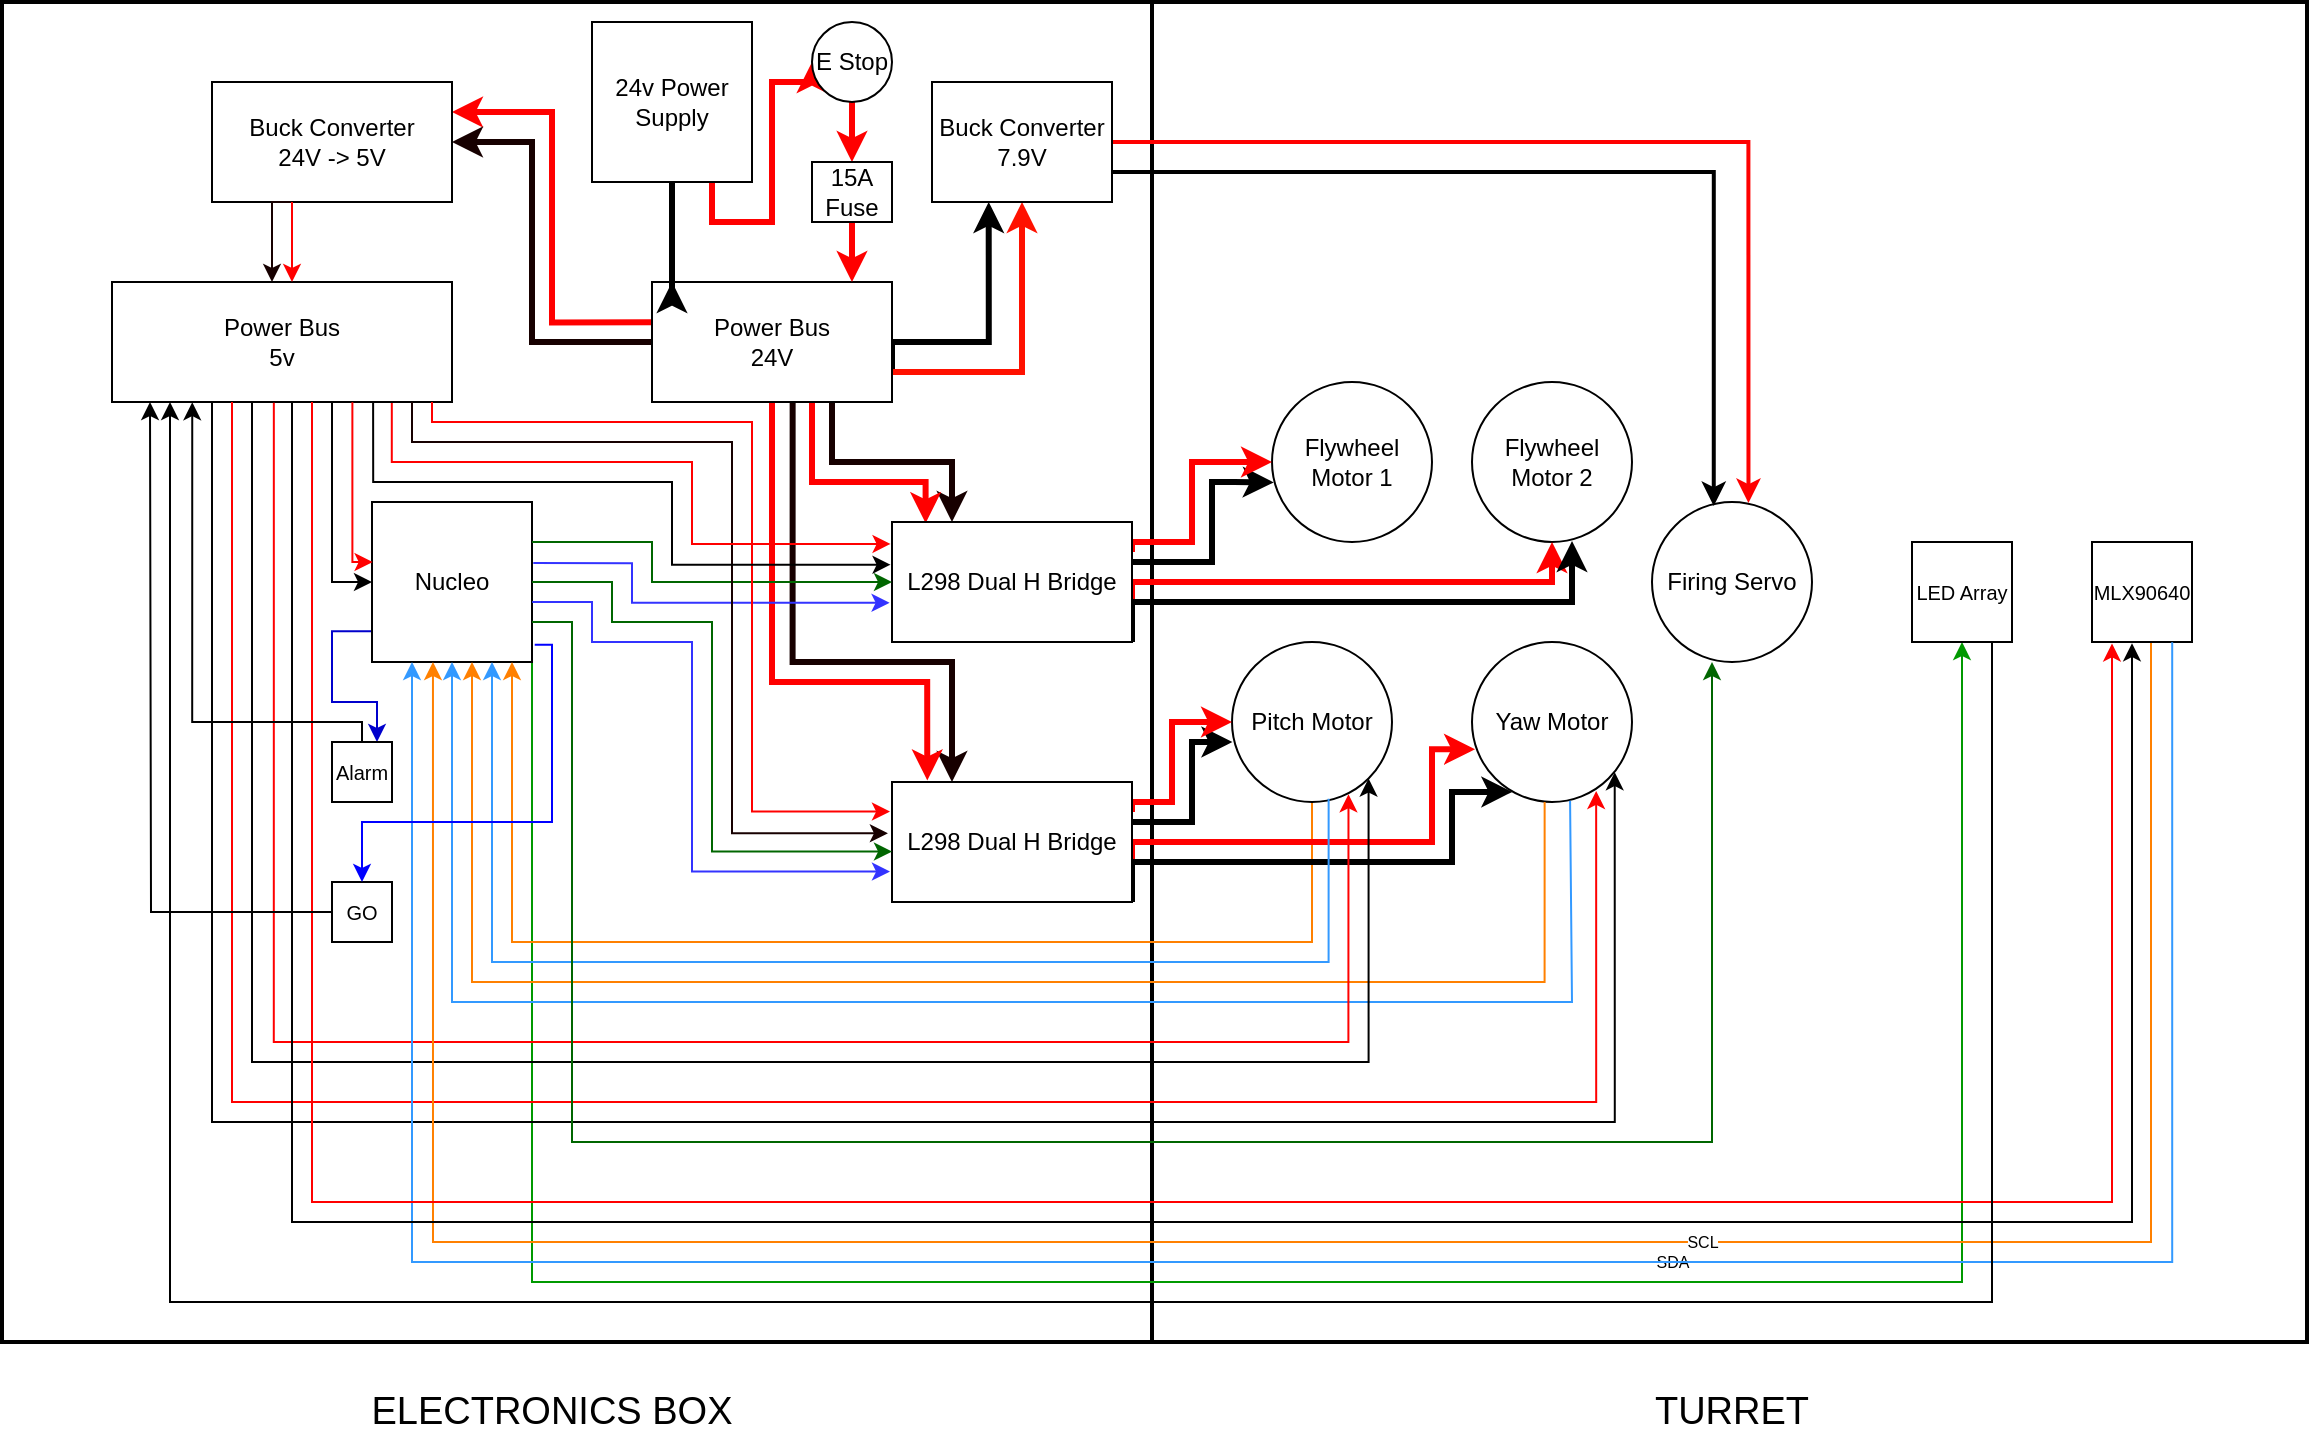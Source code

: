 <mxfile version="21.0.2" type="device"><diagram name="Page-1" id="uXaxqW4HOE2oMU9-lINy"><mxGraphModel dx="1105" dy="527" grid="1" gridSize="10" guides="1" tooltips="1" connect="1" arrows="1" fold="1" page="1" pageScale="1" pageWidth="850" pageHeight="1100" math="0" shadow="0"><root><mxCell id="0"/><mxCell id="1" parent="0"/><mxCell id="eq4LQYTdi-iaVWmIuj9w-11" value="" style="rounded=0;whiteSpace=wrap;html=1;fillColor=none;strokeWidth=2;perimeterSpacing=1;strokeColor=#000000;" vertex="1" parent="1"><mxGeometry x="1370" y="310" width="577.5" height="670" as="geometry"/></mxCell><mxCell id="fKvxcApEPGVRhCs9O-zO-2" value="" style="rounded=0;whiteSpace=wrap;html=1;fillColor=none;strokeWidth=2;perimeterSpacing=1;strokeColor=#000000;" parent="1" vertex="1"><mxGeometry x="795" y="310" width="575" height="670" as="geometry"/></mxCell><mxCell id="eq4LQYTdi-iaVWmIuj9w-7" style="edgeStyle=orthogonalEdgeStyle;rounded=0;orthogonalLoop=1;jettySize=auto;html=1;exitX=-0.001;exitY=0.808;exitDx=0;exitDy=0;entryX=0.75;entryY=0;entryDx=0;entryDy=0;exitPerimeter=0;strokeColor=#0000CC;" edge="1" parent="1" source="RrbfduLcH5w2fyjasYTY-1" target="eq4LQYTdi-iaVWmIuj9w-3"><mxGeometry relative="1" as="geometry"/></mxCell><mxCell id="eq4LQYTdi-iaVWmIuj9w-9" style="edgeStyle=orthogonalEdgeStyle;rounded=0;orthogonalLoop=1;jettySize=auto;html=1;exitX=1;exitY=1;exitDx=0;exitDy=0;entryX=0.5;entryY=1;entryDx=0;entryDy=0;strokeColor=#009900;" edge="1" parent="1" source="RrbfduLcH5w2fyjasYTY-1" target="eq4LQYTdi-iaVWmIuj9w-1"><mxGeometry relative="1" as="geometry"><Array as="points"><mxPoint x="1060" y="950"/><mxPoint x="1775" y="950"/></Array></mxGeometry></mxCell><mxCell id="RrbfduLcH5w2fyjasYTY-1" value="Nucleo" style="whiteSpace=wrap;html=1;aspect=fixed;" parent="1" vertex="1"><mxGeometry x="980" y="560" width="80" height="80" as="geometry"/></mxCell><mxCell id="RrbfduLcH5w2fyjasYTY-29" style="edgeStyle=orthogonalEdgeStyle;rounded=0;orthogonalLoop=1;jettySize=auto;html=1;exitX=0.75;exitY=1;exitDx=0;exitDy=0;strokeColor=#ff0000;strokeWidth=3;entryX=0;entryY=0.5;entryDx=0;entryDy=0;" parent="1" source="RrbfduLcH5w2fyjasYTY-2" target="eq4LQYTdi-iaVWmIuj9w-22" edge="1"><mxGeometry relative="1" as="geometry"><mxPoint x="1190" y="350" as="targetPoint"/><Array as="points"><mxPoint x="1150" y="420"/><mxPoint x="1180" y="420"/><mxPoint x="1180" y="350"/></Array></mxGeometry></mxCell><mxCell id="RrbfduLcH5w2fyjasYTY-2" value="24v Power Supply" style="whiteSpace=wrap;html=1;aspect=fixed;" parent="1" vertex="1"><mxGeometry x="1090" y="320" width="80" height="80" as="geometry"/></mxCell><mxCell id="RrbfduLcH5w2fyjasYTY-26" style="edgeStyle=orthogonalEdgeStyle;rounded=0;orthogonalLoop=1;jettySize=auto;html=1;exitX=-0.003;exitY=0.336;exitDx=0;exitDy=0;strokeColor=#FF0000;entryX=1;entryY=0.25;entryDx=0;entryDy=0;strokeWidth=3;exitPerimeter=0;" parent="1" source="RrbfduLcH5w2fyjasYTY-3" target="RrbfduLcH5w2fyjasYTY-56" edge="1"><mxGeometry relative="1" as="geometry"><mxPoint x="1090" y="465.19" as="targetPoint"/><Array as="points"><mxPoint x="1070" y="470"/><mxPoint x="1070" y="365"/></Array></mxGeometry></mxCell><mxCell id="RrbfduLcH5w2fyjasYTY-27" style="edgeStyle=orthogonalEdgeStyle;rounded=0;orthogonalLoop=1;jettySize=auto;html=1;exitX=0;exitY=0.5;exitDx=0;exitDy=0;entryX=1;entryY=0.5;entryDx=0;entryDy=0;strokeColor=#170000;strokeWidth=3;" parent="1" source="RrbfduLcH5w2fyjasYTY-3" target="RrbfduLcH5w2fyjasYTY-56" edge="1"><mxGeometry relative="1" as="geometry"><Array as="points"><mxPoint x="1060" y="480"/><mxPoint x="1060" y="380"/></Array></mxGeometry></mxCell><mxCell id="RrbfduLcH5w2fyjasYTY-43" style="edgeStyle=orthogonalEdgeStyle;rounded=0;orthogonalLoop=1;jettySize=auto;html=1;exitX=0.75;exitY=1;exitDx=0;exitDy=0;entryX=0.25;entryY=0;entryDx=0;entryDy=0;strokeColor=#170000;strokeWidth=3;" parent="1" source="RrbfduLcH5w2fyjasYTY-3" target="RrbfduLcH5w2fyjasYTY-8" edge="1"><mxGeometry relative="1" as="geometry"/></mxCell><mxCell id="RrbfduLcH5w2fyjasYTY-44" style="edgeStyle=orthogonalEdgeStyle;rounded=0;orthogonalLoop=1;jettySize=auto;html=1;strokeColor=#FF0000;entryX=0.14;entryY=0.01;entryDx=0;entryDy=0;entryPerimeter=0;strokeWidth=3;" parent="1" target="RrbfduLcH5w2fyjasYTY-8" edge="1"><mxGeometry relative="1" as="geometry"><mxPoint x="1200" y="510" as="sourcePoint"/><Array as="points"><mxPoint x="1200" y="550"/><mxPoint x="1257" y="550"/></Array></mxGeometry></mxCell><mxCell id="RrbfduLcH5w2fyjasYTY-45" style="edgeStyle=orthogonalEdgeStyle;rounded=0;orthogonalLoop=1;jettySize=auto;html=1;exitX=0.586;exitY=1.007;exitDx=0;exitDy=0;entryX=0.25;entryY=0;entryDx=0;entryDy=0;strokeColor=#170000;exitPerimeter=0;strokeWidth=3;" parent="1" source="RrbfduLcH5w2fyjasYTY-3" target="RrbfduLcH5w2fyjasYTY-23" edge="1"><mxGeometry relative="1" as="geometry"><Array as="points"><mxPoint x="1190" y="640"/><mxPoint x="1270" y="640"/></Array></mxGeometry></mxCell><mxCell id="RrbfduLcH5w2fyjasYTY-46" style="edgeStyle=orthogonalEdgeStyle;rounded=0;orthogonalLoop=1;jettySize=auto;html=1;entryX=0.147;entryY=-0.013;entryDx=0;entryDy=0;entryPerimeter=0;strokeColor=#FF0000;exitX=0.5;exitY=1;exitDx=0;exitDy=0;strokeWidth=3;" parent="1" source="RrbfduLcH5w2fyjasYTY-3" target="RrbfduLcH5w2fyjasYTY-23" edge="1"><mxGeometry relative="1" as="geometry"><mxPoint x="1150" y="520" as="sourcePoint"/><Array as="points"><mxPoint x="1180" y="650"/><mxPoint x="1258" y="650"/></Array></mxGeometry></mxCell><mxCell id="eq4LQYTdi-iaVWmIuj9w-16" style="edgeStyle=orthogonalEdgeStyle;rounded=0;orthogonalLoop=1;jettySize=auto;html=1;exitX=1;exitY=0.75;exitDx=0;exitDy=0;entryX=0.315;entryY=1;entryDx=0;entryDy=0;entryPerimeter=0;strokeWidth=3;" edge="1" parent="1" source="RrbfduLcH5w2fyjasYTY-3" target="eq4LQYTdi-iaVWmIuj9w-14"><mxGeometry relative="1" as="geometry"><Array as="points"><mxPoint x="1240" y="480"/><mxPoint x="1288" y="480"/></Array></mxGeometry></mxCell><mxCell id="eq4LQYTdi-iaVWmIuj9w-17" style="edgeStyle=orthogonalEdgeStyle;rounded=0;orthogonalLoop=1;jettySize=auto;html=1;exitX=1;exitY=0.75;exitDx=0;exitDy=0;strokeWidth=3;strokeColor=#FF1100;" edge="1" parent="1" source="RrbfduLcH5w2fyjasYTY-3" target="eq4LQYTdi-iaVWmIuj9w-14"><mxGeometry relative="1" as="geometry"/></mxCell><mxCell id="RrbfduLcH5w2fyjasYTY-3" value="Power Bus&lt;br&gt;24V" style="whiteSpace=wrap;html=1;" parent="1" vertex="1"><mxGeometry x="1120" y="450" width="120" height="60" as="geometry"/></mxCell><mxCell id="RrbfduLcH5w2fyjasYTY-5" value="Power Bus&lt;br&gt;5v" style="whiteSpace=wrap;html=1;" parent="1" vertex="1"><mxGeometry x="850" y="450" width="170" height="60" as="geometry"/></mxCell><mxCell id="RrbfduLcH5w2fyjasYTY-6" value="Flywheel&lt;br&gt;Motor 1" style="ellipse;whiteSpace=wrap;html=1;" parent="1" vertex="1"><mxGeometry x="1430" y="500" width="80" height="80" as="geometry"/></mxCell><mxCell id="RrbfduLcH5w2fyjasYTY-7" value="Flywheel&lt;br&gt;Motor 2" style="ellipse;whiteSpace=wrap;html=1;" parent="1" vertex="1"><mxGeometry x="1530" y="500" width="80" height="80" as="geometry"/></mxCell><mxCell id="RrbfduLcH5w2fyjasYTY-11" style="edgeStyle=orthogonalEdgeStyle;rounded=0;orthogonalLoop=1;jettySize=auto;html=1;entryX=0.011;entryY=0.628;entryDx=0;entryDy=0;entryPerimeter=0;strokeWidth=3;" parent="1" source="RrbfduLcH5w2fyjasYTY-8" target="RrbfduLcH5w2fyjasYTY-6" edge="1"><mxGeometry relative="1" as="geometry"><Array as="points"><mxPoint x="1400" y="590"/><mxPoint x="1400" y="550"/><mxPoint x="1411" y="550"/></Array></mxGeometry></mxCell><mxCell id="RrbfduLcH5w2fyjasYTY-12" style="edgeStyle=orthogonalEdgeStyle;rounded=0;orthogonalLoop=1;jettySize=auto;html=1;exitX=1;exitY=0.25;exitDx=0;exitDy=0;entryX=0;entryY=0.5;entryDx=0;entryDy=0;strokeColor=#ff0000;strokeWidth=3;" parent="1" source="RrbfduLcH5w2fyjasYTY-8" target="RrbfduLcH5w2fyjasYTY-6" edge="1"><mxGeometry relative="1" as="geometry"><Array as="points"><mxPoint x="1360" y="580"/><mxPoint x="1390" y="580"/><mxPoint x="1390" y="540"/></Array></mxGeometry></mxCell><mxCell id="RrbfduLcH5w2fyjasYTY-13" style="edgeStyle=orthogonalEdgeStyle;rounded=0;orthogonalLoop=1;jettySize=auto;html=1;exitX=1;exitY=0.75;exitDx=0;exitDy=0;entryX=0.5;entryY=1;entryDx=0;entryDy=0;strokeColor=#ff0000;strokeWidth=3;" parent="1" source="RrbfduLcH5w2fyjasYTY-8" target="RrbfduLcH5w2fyjasYTY-7" edge="1"><mxGeometry relative="1" as="geometry"><Array as="points"><mxPoint x="1360" y="600"/><mxPoint x="1570" y="600"/></Array></mxGeometry></mxCell><mxCell id="RrbfduLcH5w2fyjasYTY-14" style="edgeStyle=orthogonalEdgeStyle;rounded=0;orthogonalLoop=1;jettySize=auto;html=1;exitX=1;exitY=1;exitDx=0;exitDy=0;entryX=0.633;entryY=0.994;entryDx=0;entryDy=0;entryPerimeter=0;strokeWidth=3;" parent="1" source="RrbfduLcH5w2fyjasYTY-8" target="RrbfduLcH5w2fyjasYTY-7" edge="1"><mxGeometry relative="1" as="geometry"><mxPoint x="1540" y="610" as="targetPoint"/><Array as="points"><mxPoint x="1360" y="610"/><mxPoint x="1580" y="610"/><mxPoint x="1580" y="580"/></Array></mxGeometry></mxCell><mxCell id="RrbfduLcH5w2fyjasYTY-8" value="L298 Dual H Bridge" style="whiteSpace=wrap;html=1;" parent="1" vertex="1"><mxGeometry x="1240" y="570" width="120" height="60" as="geometry"/></mxCell><mxCell id="RrbfduLcH5w2fyjasYTY-47" style="edgeStyle=orthogonalEdgeStyle;rounded=0;orthogonalLoop=1;jettySize=auto;html=1;exitX=0.5;exitY=1;exitDx=0;exitDy=0;strokeColor=#FF8000;entryX=0.875;entryY=1;entryDx=0;entryDy=0;entryPerimeter=0;" parent="1" source="RrbfduLcH5w2fyjasYTY-17" target="RrbfduLcH5w2fyjasYTY-1" edge="1"><mxGeometry relative="1" as="geometry"><mxPoint x="1050" y="670" as="targetPoint"/><Array as="points"><mxPoint x="1450" y="780"/><mxPoint x="1050" y="780"/></Array></mxGeometry></mxCell><mxCell id="RrbfduLcH5w2fyjasYTY-17" value="Pitch Motor" style="ellipse;whiteSpace=wrap;html=1;" parent="1" vertex="1"><mxGeometry x="1410" y="630" width="80" height="80" as="geometry"/></mxCell><mxCell id="RrbfduLcH5w2fyjasYTY-18" value="Yaw Motor" style="ellipse;whiteSpace=wrap;html=1;" parent="1" vertex="1"><mxGeometry x="1530" y="630" width="80" height="80" as="geometry"/></mxCell><mxCell id="RrbfduLcH5w2fyjasYTY-19" style="edgeStyle=orthogonalEdgeStyle;rounded=0;orthogonalLoop=1;jettySize=auto;html=1;entryX=0.003;entryY=0.63;entryDx=0;entryDy=0;entryPerimeter=0;strokeWidth=3;" parent="1" source="RrbfduLcH5w2fyjasYTY-23" target="RrbfduLcH5w2fyjasYTY-17" edge="1"><mxGeometry relative="1" as="geometry"><Array as="points"><mxPoint x="1390" y="720"/><mxPoint x="1390" y="680"/><mxPoint x="1410" y="680"/></Array><mxPoint x="1400" y="680" as="targetPoint"/></mxGeometry></mxCell><mxCell id="RrbfduLcH5w2fyjasYTY-20" style="edgeStyle=orthogonalEdgeStyle;rounded=0;orthogonalLoop=1;jettySize=auto;html=1;exitX=1;exitY=0.25;exitDx=0;exitDy=0;strokeColor=#ff0000;strokeWidth=3;" parent="1" source="RrbfduLcH5w2fyjasYTY-23" edge="1"><mxGeometry relative="1" as="geometry"><Array as="points"><mxPoint x="1360" y="710"/><mxPoint x="1380" y="710"/><mxPoint x="1380" y="670"/></Array><mxPoint x="1410" y="670" as="targetPoint"/></mxGeometry></mxCell><mxCell id="RrbfduLcH5w2fyjasYTY-21" style="edgeStyle=orthogonalEdgeStyle;rounded=0;orthogonalLoop=1;jettySize=auto;html=1;exitX=1;exitY=0.75;exitDx=0;exitDy=0;strokeColor=#ff0000;strokeWidth=3;entryX=0.019;entryY=0.67;entryDx=0;entryDy=0;entryPerimeter=0;" parent="1" source="RrbfduLcH5w2fyjasYTY-23" target="RrbfduLcH5w2fyjasYTY-18" edge="1"><mxGeometry relative="1" as="geometry"><Array as="points"><mxPoint x="1360" y="730"/><mxPoint x="1510" y="730"/><mxPoint x="1510" y="684"/></Array><mxPoint x="1500" y="693" as="targetPoint"/></mxGeometry></mxCell><mxCell id="RrbfduLcH5w2fyjasYTY-22" style="edgeStyle=orthogonalEdgeStyle;rounded=0;orthogonalLoop=1;jettySize=auto;html=1;exitX=1;exitY=1;exitDx=0;exitDy=0;strokeWidth=3;entryX=0.252;entryY=0.937;entryDx=0;entryDy=0;entryPerimeter=0;" parent="1" source="RrbfduLcH5w2fyjasYTY-23" target="RrbfduLcH5w2fyjasYTY-18" edge="1"><mxGeometry relative="1" as="geometry"><Array as="points"><mxPoint x="1360" y="740"/><mxPoint x="1520" y="740"/><mxPoint x="1520" y="705"/></Array><mxPoint x="1530" y="710" as="targetPoint"/></mxGeometry></mxCell><mxCell id="RrbfduLcH5w2fyjasYTY-23" value="L298 Dual H Bridge" style="whiteSpace=wrap;html=1;" parent="1" vertex="1"><mxGeometry x="1240" y="700" width="120" height="60" as="geometry"/></mxCell><mxCell id="RrbfduLcH5w2fyjasYTY-36" value="" style="endArrow=classic;html=1;rounded=0;strokeColor=#006600;entryX=0;entryY=0.5;entryDx=0;entryDy=0;edgeStyle=orthogonalEdgeStyle;" parent="1" target="RrbfduLcH5w2fyjasYTY-8" edge="1"><mxGeometry width="50" height="50" relative="1" as="geometry"><mxPoint x="1060" y="580" as="sourcePoint"/><mxPoint x="1270" y="590" as="targetPoint"/><Array as="points"><mxPoint x="1120" y="580"/><mxPoint x="1120" y="600"/></Array></mxGeometry></mxCell><mxCell id="RrbfduLcH5w2fyjasYTY-37" value="" style="endArrow=classic;html=1;rounded=0;strokeColor=#3333FF;exitX=1.008;exitY=0.382;exitDx=0;exitDy=0;exitPerimeter=0;entryX=-0.01;entryY=0.673;entryDx=0;entryDy=0;entryPerimeter=0;edgeStyle=orthogonalEdgeStyle;" parent="1" source="RrbfduLcH5w2fyjasYTY-1" target="RrbfduLcH5w2fyjasYTY-8" edge="1"><mxGeometry width="50" height="50" relative="1" as="geometry"><mxPoint x="1070" y="610" as="sourcePoint"/><mxPoint x="1170" y="630" as="targetPoint"/><Array as="points"><mxPoint x="1110" y="591"/><mxPoint x="1110" y="610"/></Array></mxGeometry></mxCell><mxCell id="RrbfduLcH5w2fyjasYTY-38" value="" style="endArrow=classic;html=1;rounded=0;strokeColor=#FF0000;entryX=-0.006;entryY=0.167;entryDx=0;entryDy=0;entryPerimeter=0;edgeStyle=orthogonalEdgeStyle;" parent="1" edge="1"><mxGeometry width="50" height="50" relative="1" as="geometry"><mxPoint x="1010" y="510" as="sourcePoint"/><mxPoint x="1239" y="714.8" as="targetPoint"/><Array as="points"><mxPoint x="1010" y="520"/><mxPoint x="1170" y="520"/><mxPoint x="1170" y="715"/></Array></mxGeometry></mxCell><mxCell id="RrbfduLcH5w2fyjasYTY-40" value="" style="endArrow=classic;html=1;rounded=0;strokeColor=#006600;entryX=0;entryY=0.5;entryDx=0;entryDy=0;edgeStyle=orthogonalEdgeStyle;" parent="1" edge="1"><mxGeometry width="50" height="50" relative="1" as="geometry"><mxPoint x="1060" y="600" as="sourcePoint"/><mxPoint x="1240" y="734.8" as="targetPoint"/><Array as="points"><mxPoint x="1100" y="600"/><mxPoint x="1100" y="620"/><mxPoint x="1150" y="620"/><mxPoint x="1150" y="735"/></Array></mxGeometry></mxCell><mxCell id="RrbfduLcH5w2fyjasYTY-41" value="" style="endArrow=classic;html=1;rounded=0;strokeColor=#3333FF;entryX=-0.01;entryY=0.673;entryDx=0;entryDy=0;entryPerimeter=0;edgeStyle=orthogonalEdgeStyle;exitX=1.001;exitY=0.625;exitDx=0;exitDy=0;exitPerimeter=0;" parent="1" source="RrbfduLcH5w2fyjasYTY-1" edge="1"><mxGeometry width="50" height="50" relative="1" as="geometry"><mxPoint x="1070" y="633" as="sourcePoint"/><mxPoint x="1239" y="744.8" as="targetPoint"/><Array as="points"><mxPoint x="1090" y="610"/><mxPoint x="1090" y="630"/><mxPoint x="1140" y="630"/><mxPoint x="1140" y="745"/></Array></mxGeometry></mxCell><mxCell id="RrbfduLcH5w2fyjasYTY-42" value="" style="endArrow=classic;html=1;rounded=0;strokeColor=#170000;entryX=-0.017;entryY=0.427;entryDx=0;entryDy=0;entryPerimeter=0;edgeStyle=orthogonalEdgeStyle;" parent="1" target="RrbfduLcH5w2fyjasYTY-23" edge="1"><mxGeometry width="50" height="50" relative="1" as="geometry"><mxPoint x="1000" y="510" as="sourcePoint"/><mxPoint x="1270" y="590" as="targetPoint"/><Array as="points"><mxPoint x="1000" y="510"/><mxPoint x="1000" y="530"/><mxPoint x="1160" y="530"/><mxPoint x="1160" y="726"/></Array></mxGeometry></mxCell><mxCell id="RrbfduLcH5w2fyjasYTY-48" value="" style="endArrow=classic;html=1;rounded=0;strokeColor=#3399FF;entryX=0.75;entryY=1;entryDx=0;entryDy=0;exitX=0.604;exitY=0.979;exitDx=0;exitDy=0;exitPerimeter=0;edgeStyle=orthogonalEdgeStyle;" parent="1" source="RrbfduLcH5w2fyjasYTY-17" target="RrbfduLcH5w2fyjasYTY-1" edge="1"><mxGeometry width="50" height="50" relative="1" as="geometry"><mxPoint x="1180" y="680" as="sourcePoint"/><mxPoint x="1230" y="630" as="targetPoint"/><Array as="points"><mxPoint x="1458" y="790"/><mxPoint x="1040" y="790"/></Array></mxGeometry></mxCell><mxCell id="RrbfduLcH5w2fyjasYTY-49" style="rounded=0;orthogonalLoop=1;jettySize=auto;html=1;exitX=0.613;exitY=0.992;exitDx=0;exitDy=0;strokeColor=#3399FF;exitPerimeter=0;edgeStyle=orthogonalEdgeStyle;entryX=0.5;entryY=1;entryDx=0;entryDy=0;" parent="1" source="RrbfduLcH5w2fyjasYTY-18" target="RrbfduLcH5w2fyjasYTY-1" edge="1"><mxGeometry relative="1" as="geometry"><mxPoint x="1460" y="720" as="sourcePoint"/><mxPoint x="1000" y="660" as="targetPoint"/><Array as="points"><mxPoint x="1580" y="709"/><mxPoint x="1580" y="810"/><mxPoint x="1020" y="810"/></Array></mxGeometry></mxCell><mxCell id="RrbfduLcH5w2fyjasYTY-51" value="" style="endArrow=classic;html=1;rounded=0;strokeColor=#FF8000;exitX=0.454;exitY=1;exitDx=0;exitDy=0;exitPerimeter=0;edgeStyle=orthogonalEdgeStyle;" parent="1" source="RrbfduLcH5w2fyjasYTY-18" edge="1"><mxGeometry width="50" height="50" relative="1" as="geometry"><mxPoint x="1468" y="718" as="sourcePoint"/><mxPoint x="1030" y="640" as="targetPoint"/><Array as="points"><mxPoint x="1546" y="800"/><mxPoint x="1030" y="800"/><mxPoint x="1030" y="640"/></Array></mxGeometry></mxCell><mxCell id="RrbfduLcH5w2fyjasYTY-52" value="" style="endArrow=classic;html=1;rounded=0;strokeColor=#FF0000;entryX=0.728;entryY=0.952;entryDx=0;entryDy=0;entryPerimeter=0;edgeStyle=orthogonalEdgeStyle;exitX=0.476;exitY=1.006;exitDx=0;exitDy=0;exitPerimeter=0;" parent="1" source="RrbfduLcH5w2fyjasYTY-5" target="RrbfduLcH5w2fyjasYTY-17" edge="1"><mxGeometry width="50" height="50" relative="1" as="geometry"><mxPoint x="950" y="510" as="sourcePoint"/><mxPoint x="1330" y="570" as="targetPoint"/><Array as="points"><mxPoint x="931" y="830"/><mxPoint x="1468" y="830"/></Array></mxGeometry></mxCell><mxCell id="RrbfduLcH5w2fyjasYTY-53" value="" style="endArrow=classic;html=1;rounded=0;strokeColor=#000000;entryX=1;entryY=1;entryDx=0;entryDy=0;edgeStyle=orthogonalEdgeStyle;" parent="1" target="RrbfduLcH5w2fyjasYTY-17" edge="1"><mxGeometry width="50" height="50" relative="1" as="geometry"><mxPoint x="920" y="510" as="sourcePoint"/><mxPoint x="1330" y="570" as="targetPoint"/><Array as="points"><mxPoint x="920" y="510"/><mxPoint x="920" y="840"/><mxPoint x="1478" y="840"/></Array></mxGeometry></mxCell><mxCell id="RrbfduLcH5w2fyjasYTY-54" value="" style="endArrow=classic;html=1;rounded=0;strokeColor=#FF0000;entryX=0.776;entryY=0.931;entryDx=0;entryDy=0;entryPerimeter=0;edgeStyle=orthogonalEdgeStyle;" parent="1" target="RrbfduLcH5w2fyjasYTY-18" edge="1"><mxGeometry width="50" height="50" relative="1" as="geometry"><mxPoint x="910" y="510" as="sourcePoint"/><mxPoint x="1330" y="570" as="targetPoint"/><Array as="points"><mxPoint x="910" y="510"/><mxPoint x="910" y="860"/><mxPoint x="1572" y="860"/></Array></mxGeometry></mxCell><mxCell id="RrbfduLcH5w2fyjasYTY-55" value="" style="endArrow=classic;html=1;rounded=0;strokeColor=#000000;edgeStyle=orthogonalEdgeStyle;entryX=0.892;entryY=0.814;entryDx=0;entryDy=0;entryPerimeter=0;" parent="1" target="RrbfduLcH5w2fyjasYTY-18" edge="1"><mxGeometry width="50" height="50" relative="1" as="geometry"><mxPoint x="900" y="510" as="sourcePoint"/><mxPoint x="1582" y="700" as="targetPoint"/><Array as="points"><mxPoint x="900" y="510"/><mxPoint x="900" y="870"/><mxPoint x="1581" y="870"/></Array></mxGeometry></mxCell><mxCell id="RrbfduLcH5w2fyjasYTY-56" value="Buck Converter&lt;br&gt;24V -&amp;gt; 5V" style="whiteSpace=wrap;html=1;" parent="1" vertex="1"><mxGeometry x="900" y="350" width="120" height="60" as="geometry"/></mxCell><mxCell id="RrbfduLcH5w2fyjasYTY-57" style="edgeStyle=orthogonalEdgeStyle;rounded=0;orthogonalLoop=1;jettySize=auto;html=1;strokeColor=#170000;" parent="1" edge="1"><mxGeometry relative="1" as="geometry"><mxPoint x="940" y="410" as="sourcePoint"/><mxPoint x="930" y="450" as="targetPoint"/><Array as="points"><mxPoint x="930" y="410"/></Array></mxGeometry></mxCell><mxCell id="RrbfduLcH5w2fyjasYTY-58" style="edgeStyle=orthogonalEdgeStyle;rounded=0;orthogonalLoop=1;jettySize=auto;html=1;strokeColor=#ff0000;" parent="1" edge="1"><mxGeometry relative="1" as="geometry"><mxPoint x="940" y="410" as="sourcePoint"/><mxPoint x="940" y="450" as="targetPoint"/><Array as="points"><mxPoint x="940" y="430"/></Array></mxGeometry></mxCell><mxCell id="RrbfduLcH5w2fyjasYTY-65" value="Firing Servo" style="ellipse;whiteSpace=wrap;html=1;" parent="1" vertex="1"><mxGeometry x="1620" y="560" width="80" height="80" as="geometry"/></mxCell><mxCell id="RrbfduLcH5w2fyjasYTY-69" value="" style="endArrow=classic;html=1;rounded=0;strokeColor=#006600;edgeStyle=orthogonalEdgeStyle;exitX=1;exitY=0.75;exitDx=0;exitDy=0;entryX=0.375;entryY=1;entryDx=0;entryDy=0;entryPerimeter=0;" parent="1" source="RrbfduLcH5w2fyjasYTY-1" target="RrbfduLcH5w2fyjasYTY-65" edge="1"><mxGeometry width="50" height="50" relative="1" as="geometry"><mxPoint x="1070" y="630" as="sourcePoint"/><mxPoint x="1620" y="690" as="targetPoint"/><Array as="points"><mxPoint x="1080" y="620"/><mxPoint x="1080" y="880"/><mxPoint x="1650" y="880"/></Array></mxGeometry></mxCell><mxCell id="RrbfduLcH5w2fyjasYTY-71" value="" style="endArrow=classic;html=1;rounded=0;strokeColor=#FF0000;exitX=0.823;exitY=1.009;exitDx=0;exitDy=0;entryX=-0.006;entryY=0.183;entryDx=0;entryDy=0;entryPerimeter=0;edgeStyle=orthogonalEdgeStyle;exitPerimeter=0;" parent="1" source="RrbfduLcH5w2fyjasYTY-5" target="RrbfduLcH5w2fyjasYTY-8" edge="1"><mxGeometry width="50" height="50" relative="1" as="geometry"><mxPoint x="1170" y="650" as="sourcePoint"/><mxPoint x="1220" y="600" as="targetPoint"/><Array as="points"><mxPoint x="990" y="540"/><mxPoint x="1140" y="540"/><mxPoint x="1140" y="581"/></Array></mxGeometry></mxCell><mxCell id="RrbfduLcH5w2fyjasYTY-72" value="" style="endArrow=classic;html=1;rounded=0;strokeColor=#000000;exitX=0.768;exitY=1.004;exitDx=0;exitDy=0;exitPerimeter=0;entryX=-0.006;entryY=0.356;entryDx=0;entryDy=0;entryPerimeter=0;edgeStyle=orthogonalEdgeStyle;" parent="1" source="RrbfduLcH5w2fyjasYTY-5" target="RrbfduLcH5w2fyjasYTY-8" edge="1"><mxGeometry width="50" height="50" relative="1" as="geometry"><mxPoint x="1170" y="650" as="sourcePoint"/><mxPoint x="1220" y="600" as="targetPoint"/><Array as="points"><mxPoint x="981" y="550"/><mxPoint x="1130" y="550"/><mxPoint x="1130" y="591"/></Array></mxGeometry></mxCell><mxCell id="RrbfduLcH5w2fyjasYTY-73" value="" style="endArrow=classic;html=1;rounded=0;strokeColor=#FF0000;entryX=0.004;entryY=0.375;entryDx=0;entryDy=0;edgeStyle=orthogonalEdgeStyle;entryPerimeter=0;exitX=0.707;exitY=1.002;exitDx=0;exitDy=0;exitPerimeter=0;" parent="1" source="RrbfduLcH5w2fyjasYTY-5" target="RrbfduLcH5w2fyjasYTY-1" edge="1"><mxGeometry width="50" height="50" relative="1" as="geometry"><mxPoint x="970" y="511" as="sourcePoint"/><mxPoint x="1060" y="550" as="targetPoint"/><Array as="points"><mxPoint x="970" y="510"/><mxPoint x="970" y="590"/></Array></mxGeometry></mxCell><mxCell id="RrbfduLcH5w2fyjasYTY-74" value="" style="endArrow=classic;html=1;rounded=0;strokeColor=#000000;edgeStyle=orthogonalEdgeStyle;" parent="1" edge="1"><mxGeometry width="50" height="50" relative="1" as="geometry"><mxPoint x="960" y="510" as="sourcePoint"/><mxPoint x="980" y="600" as="targetPoint"/><Array as="points"><mxPoint x="960" y="600"/><mxPoint x="980" y="600"/></Array></mxGeometry></mxCell><mxCell id="RrbfduLcH5w2fyjasYTY-76" value="&lt;font style=&quot;font-size: 10px;&quot;&gt;MLX90640&lt;/font&gt;" style="whiteSpace=wrap;html=1;aspect=fixed;" parent="1" vertex="1"><mxGeometry x="1840" y="580" width="50" height="50" as="geometry"/></mxCell><mxCell id="RrbfduLcH5w2fyjasYTY-77" value="" style="endArrow=classic;html=1;rounded=0;strokeColor=#FF8000;edgeStyle=orthogonalEdgeStyle;entryX=0.381;entryY=1;entryDx=0;entryDy=0;entryPerimeter=0;exitX=0.59;exitY=1.01;exitDx=0;exitDy=0;exitPerimeter=0;" parent="1" source="RrbfduLcH5w2fyjasYTY-76" edge="1"><mxGeometry width="50" height="50" relative="1" as="geometry"><mxPoint x="1778" y="800" as="sourcePoint"/><mxPoint x="1010.48" y="640.01" as="targetPoint"/><Array as="points"><mxPoint x="1870" y="930"/><mxPoint x="1010" y="930"/></Array></mxGeometry></mxCell><mxCell id="RrbfduLcH5w2fyjasYTY-79" value="&lt;font style=&quot;font-size: 8px;&quot;&gt;SDA&lt;/font&gt;" style="edgeLabel;html=1;align=center;verticalAlign=middle;resizable=0;points=[];fontSize=8;" parent="RrbfduLcH5w2fyjasYTY-77" vertex="1" connectable="0"><mxGeometry x="-0.239" relative="1" as="geometry"><mxPoint x="12" y="10" as="offset"/></mxGeometry></mxCell><mxCell id="RrbfduLcH5w2fyjasYTY-78" value="" style="endArrow=classic;html=1;rounded=0;strokeColor=#3399FF;entryX=0.25;entryY=1;entryDx=0;entryDy=0;edgeStyle=orthogonalEdgeStyle;exitX=0.802;exitY=1.002;exitDx=0;exitDy=0;exitPerimeter=0;" parent="1" source="RrbfduLcH5w2fyjasYTY-76" target="RrbfduLcH5w2fyjasYTY-1" edge="1"><mxGeometry width="50" height="50" relative="1" as="geometry"><mxPoint x="1765" y="800" as="sourcePoint"/><mxPoint x="1000" y="641.12" as="targetPoint"/><Array as="points"><mxPoint x="1880" y="940"/><mxPoint x="1000" y="940"/></Array></mxGeometry></mxCell><mxCell id="RrbfduLcH5w2fyjasYTY-80" value="SCL" style="edgeLabel;html=1;align=center;verticalAlign=middle;resizable=0;points=[];fontSize=8;" parent="RrbfduLcH5w2fyjasYTY-78" vertex="1" connectable="0"><mxGeometry x="-0.384" relative="1" as="geometry"><mxPoint x="-86" y="-10" as="offset"/></mxGeometry></mxCell><mxCell id="RrbfduLcH5w2fyjasYTY-81" value="" style="endArrow=classic;html=1;rounded=0;strokeColor=#FF0000;fontSize=8;edgeStyle=orthogonalEdgeStyle;entryX=0.209;entryY=1.014;entryDx=0;entryDy=0;entryPerimeter=0;" parent="1" target="RrbfduLcH5w2fyjasYTY-76" edge="1"><mxGeometry width="50" height="50" relative="1" as="geometry"><mxPoint x="950" y="510" as="sourcePoint"/><mxPoint x="1750" y="740" as="targetPoint"/><Array as="points"><mxPoint x="950" y="910"/><mxPoint x="1850" y="910"/><mxPoint x="1850" y="631"/></Array></mxGeometry></mxCell><mxCell id="RrbfduLcH5w2fyjasYTY-82" value="" style="endArrow=classic;html=1;rounded=0;strokeColor=#000000;fontSize=8;edgeStyle=orthogonalEdgeStyle;entryX=0.408;entryY=1.011;entryDx=0;entryDy=0;entryPerimeter=0;" parent="1" target="RrbfduLcH5w2fyjasYTY-76" edge="1"><mxGeometry width="50" height="50" relative="1" as="geometry"><mxPoint x="940" y="510" as="sourcePoint"/><mxPoint x="1760" y="740" as="targetPoint"/><Array as="points"><mxPoint x="940" y="920"/><mxPoint x="1860" y="920"/><mxPoint x="1860" y="631"/></Array></mxGeometry></mxCell><mxCell id="fKvxcApEPGVRhCs9O-zO-4" value="&lt;font style=&quot;font-size: 19px;&quot;&gt;TURRET&lt;/font&gt;" style="text;html=1;strokeColor=none;fillColor=none;align=center;verticalAlign=middle;whiteSpace=wrap;rounded=0;" parent="1" vertex="1"><mxGeometry x="1470" y="1000" width="380" height="30" as="geometry"/></mxCell><mxCell id="eq4LQYTdi-iaVWmIuj9w-10" style="edgeStyle=orthogonalEdgeStyle;rounded=0;orthogonalLoop=1;jettySize=auto;html=1;exitX=0.75;exitY=1;exitDx=0;exitDy=0;" edge="1" parent="1" source="eq4LQYTdi-iaVWmIuj9w-1"><mxGeometry relative="1" as="geometry"><mxPoint x="879" y="510" as="targetPoint"/><Array as="points"><mxPoint x="1790" y="630"/><mxPoint x="1790" y="960"/><mxPoint x="879" y="960"/><mxPoint x="879" y="512"/></Array></mxGeometry></mxCell><mxCell id="eq4LQYTdi-iaVWmIuj9w-1" value="&lt;font style=&quot;font-size: 10px;&quot;&gt;LED Array&lt;/font&gt;" style="whiteSpace=wrap;html=1;aspect=fixed;" vertex="1" parent="1"><mxGeometry x="1750" y="580" width="50" height="50" as="geometry"/></mxCell><mxCell id="eq4LQYTdi-iaVWmIuj9w-5" value="" style="edgeStyle=orthogonalEdgeStyle;rounded=0;orthogonalLoop=1;jettySize=auto;html=1;entryX=0.236;entryY=1.002;entryDx=0;entryDy=0;entryPerimeter=0;" edge="1" parent="1" source="eq4LQYTdi-iaVWmIuj9w-3" target="RrbfduLcH5w2fyjasYTY-5"><mxGeometry relative="1" as="geometry"><mxPoint x="870" y="510" as="targetPoint"/><Array as="points"><mxPoint x="975" y="670"/><mxPoint x="890" y="670"/></Array></mxGeometry></mxCell><mxCell id="eq4LQYTdi-iaVWmIuj9w-3" value="&lt;font style=&quot;font-size: 10px;&quot;&gt;Alarm&lt;/font&gt;" style="whiteSpace=wrap;html=1;aspect=fixed;" vertex="1" parent="1"><mxGeometry x="960" y="680" width="30" height="30" as="geometry"/></mxCell><mxCell id="eq4LQYTdi-iaVWmIuj9w-12" value="&lt;font style=&quot;font-size: 19px;&quot;&gt;ELECTRONICS BOX&lt;/font&gt;" style="text;html=1;strokeColor=none;fillColor=none;align=center;verticalAlign=middle;whiteSpace=wrap;rounded=0;" vertex="1" parent="1"><mxGeometry x="880" y="1000" width="380" height="30" as="geometry"/></mxCell><mxCell id="eq4LQYTdi-iaVWmIuj9w-18" style="edgeStyle=orthogonalEdgeStyle;rounded=0;orthogonalLoop=1;jettySize=auto;html=1;exitX=1;exitY=0.75;exitDx=0;exitDy=0;entryX=0.386;entryY=0.025;entryDx=0;entryDy=0;entryPerimeter=0;strokeWidth=2;" edge="1" parent="1" source="eq4LQYTdi-iaVWmIuj9w-14" target="RrbfduLcH5w2fyjasYTY-65"><mxGeometry relative="1" as="geometry"/></mxCell><mxCell id="eq4LQYTdi-iaVWmIuj9w-19" style="edgeStyle=orthogonalEdgeStyle;rounded=0;orthogonalLoop=1;jettySize=auto;html=1;exitX=1;exitY=0.5;exitDx=0;exitDy=0;entryX=0.603;entryY=0.006;entryDx=0;entryDy=0;entryPerimeter=0;strokeWidth=2;strokeColor=#ff0000;" edge="1" parent="1" source="eq4LQYTdi-iaVWmIuj9w-14" target="RrbfduLcH5w2fyjasYTY-65"><mxGeometry relative="1" as="geometry"/></mxCell><mxCell id="eq4LQYTdi-iaVWmIuj9w-14" value="Buck Converter&lt;br&gt;7.9V" style="whiteSpace=wrap;html=1;" vertex="1" parent="1"><mxGeometry x="1260" y="350" width="90" height="60" as="geometry"/></mxCell><mxCell id="eq4LQYTdi-iaVWmIuj9w-21" style="edgeStyle=orthogonalEdgeStyle;rounded=0;orthogonalLoop=1;jettySize=auto;html=1;strokeColor=#000000;strokeWidth=3;" edge="1" parent="1"><mxGeometry relative="1" as="geometry"><mxPoint x="1130" y="400" as="sourcePoint"/><mxPoint x="1130" y="450" as="targetPoint"/><Array as="points"><mxPoint x="1130" y="451"/></Array></mxGeometry></mxCell><mxCell id="eq4LQYTdi-iaVWmIuj9w-24" style="edgeStyle=orthogonalEdgeStyle;rounded=0;orthogonalLoop=1;jettySize=auto;html=1;exitX=0.5;exitY=1;exitDx=0;exitDy=0;entryX=0.5;entryY=0;entryDx=0;entryDy=0;strokeWidth=3;strokeColor=#ff0000;" edge="1" parent="1" source="eq4LQYTdi-iaVWmIuj9w-22" target="eq4LQYTdi-iaVWmIuj9w-23"><mxGeometry relative="1" as="geometry"><Array as="points"/></mxGeometry></mxCell><mxCell id="eq4LQYTdi-iaVWmIuj9w-22" value="E Stop" style="ellipse;whiteSpace=wrap;html=1;" vertex="1" parent="1"><mxGeometry x="1200" y="320" width="40" height="40" as="geometry"/></mxCell><mxCell id="eq4LQYTdi-iaVWmIuj9w-25" style="edgeStyle=orthogonalEdgeStyle;rounded=0;orthogonalLoop=1;jettySize=auto;html=1;exitX=0.5;exitY=1;exitDx=0;exitDy=0;strokeWidth=3;strokeColor=#ff0000;" edge="1" parent="1" source="eq4LQYTdi-iaVWmIuj9w-23"><mxGeometry relative="1" as="geometry"><mxPoint x="1220" y="450" as="targetPoint"/><Array as="points"><mxPoint x="1220" y="430"/></Array></mxGeometry></mxCell><mxCell id="eq4LQYTdi-iaVWmIuj9w-23" value="15A Fuse" style="rounded=0;whiteSpace=wrap;html=1;" vertex="1" parent="1"><mxGeometry x="1200" y="390" width="40" height="30" as="geometry"/></mxCell><mxCell id="eq4LQYTdi-iaVWmIuj9w-27" style="edgeStyle=orthogonalEdgeStyle;rounded=0;orthogonalLoop=1;jettySize=auto;html=1;exitX=0;exitY=0.5;exitDx=0;exitDy=0;" edge="1" parent="1" source="eq4LQYTdi-iaVWmIuj9w-26"><mxGeometry relative="1" as="geometry"><mxPoint x="869" y="510" as="targetPoint"/></mxGeometry></mxCell><mxCell id="eq4LQYTdi-iaVWmIuj9w-26" value="&lt;font style=&quot;font-size: 10px;&quot;&gt;GO&lt;/font&gt;" style="whiteSpace=wrap;html=1;aspect=fixed;" vertex="1" parent="1"><mxGeometry x="960" y="750" width="30" height="30" as="geometry"/></mxCell><mxCell id="eq4LQYTdi-iaVWmIuj9w-28" value="" style="endArrow=classic;html=1;rounded=0;entryX=0.5;entryY=0;entryDx=0;entryDy=0;exitX=1.017;exitY=0.892;exitDx=0;exitDy=0;exitPerimeter=0;edgeStyle=orthogonalEdgeStyle;strokeColor=#0000FF;" edge="1" parent="1" source="RrbfduLcH5w2fyjasYTY-1" target="eq4LQYTdi-iaVWmIuj9w-26"><mxGeometry width="50" height="50" relative="1" as="geometry"><mxPoint x="1100" y="650" as="sourcePoint"/><mxPoint x="1150" y="600" as="targetPoint"/><Array as="points"><mxPoint x="1070" y="631"/><mxPoint x="1070" y="720"/><mxPoint x="975" y="720"/></Array></mxGeometry></mxCell></root></mxGraphModel></diagram></mxfile>